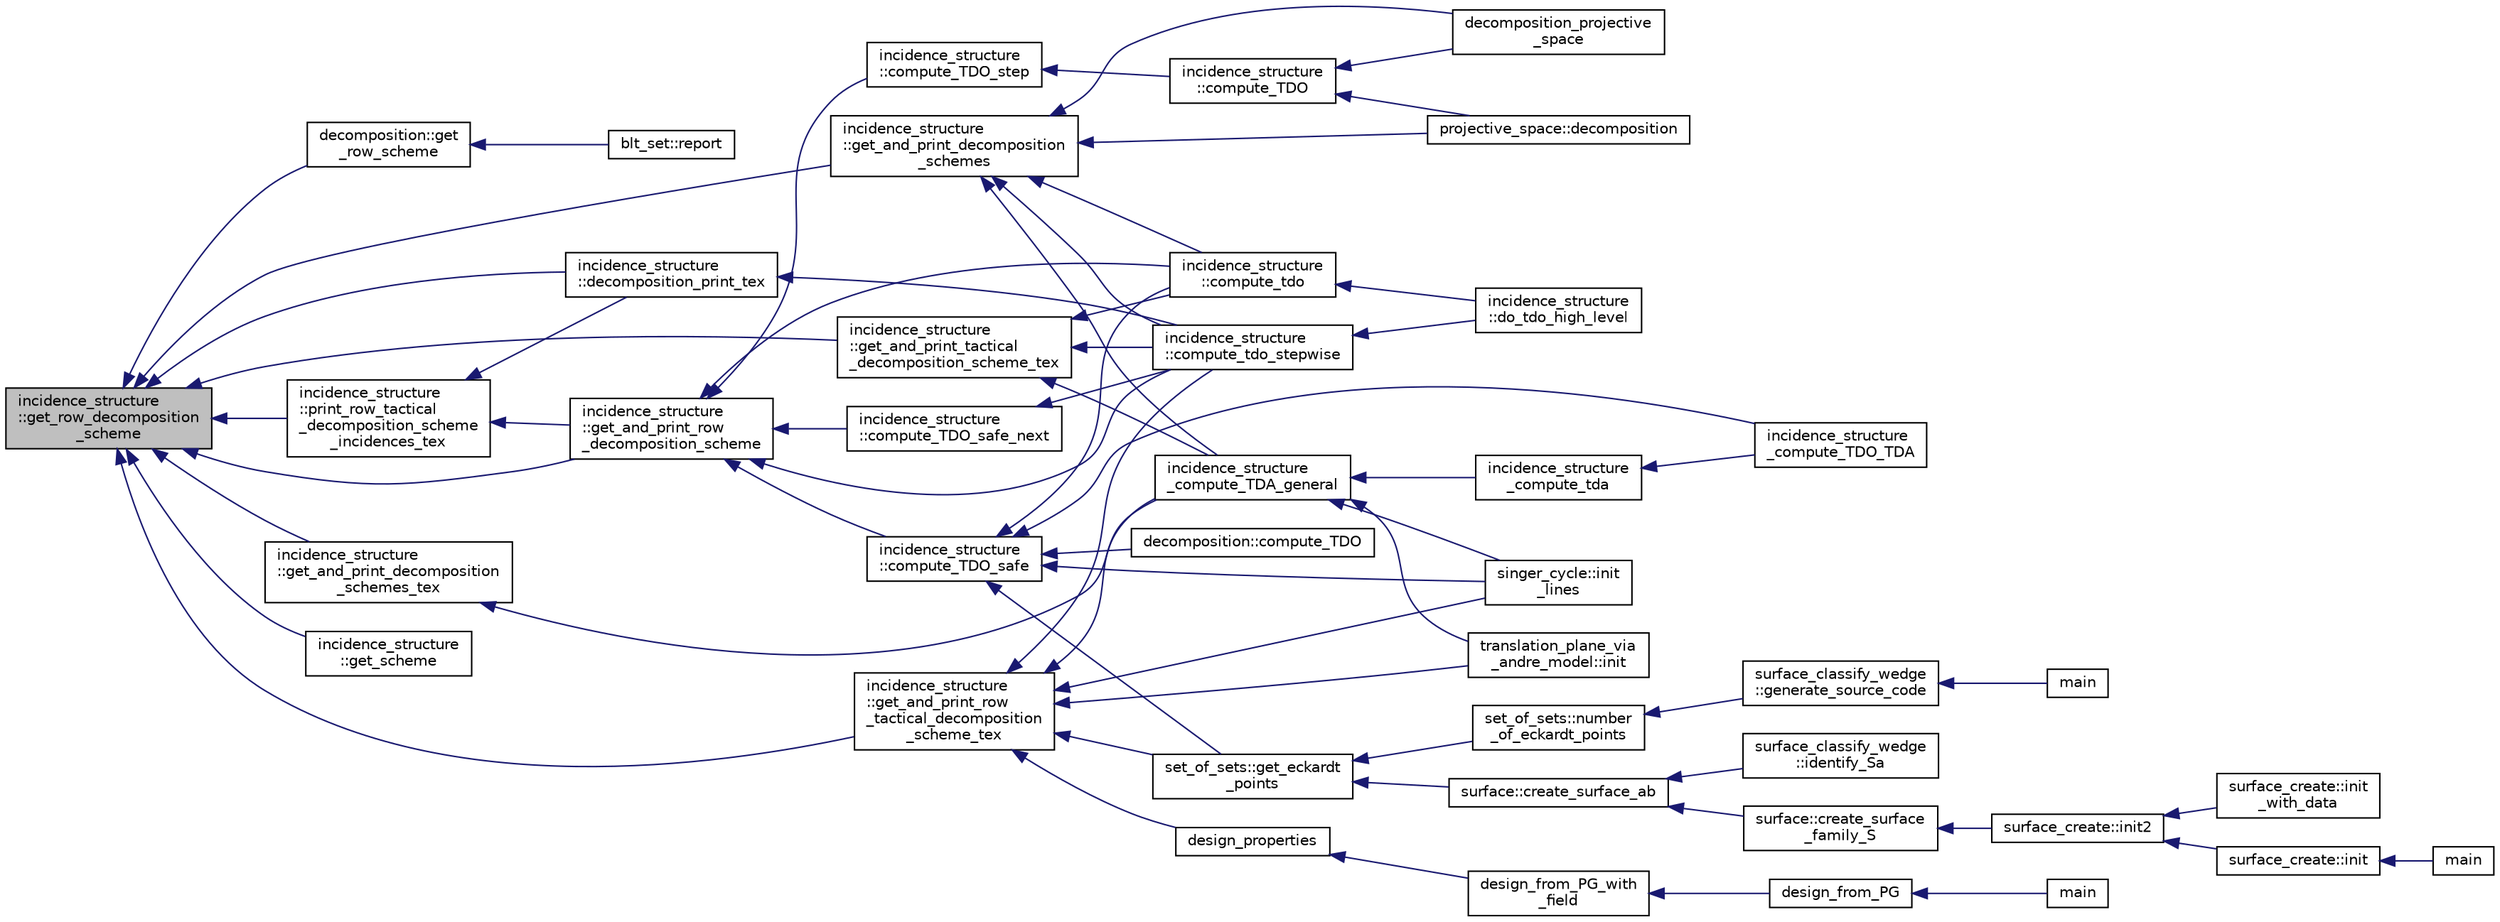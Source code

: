 digraph "incidence_structure::get_row_decomposition_scheme"
{
  edge [fontname="Helvetica",fontsize="10",labelfontname="Helvetica",labelfontsize="10"];
  node [fontname="Helvetica",fontsize="10",shape=record];
  rankdir="LR";
  Node4731 [label="incidence_structure\l::get_row_decomposition\l_scheme",height=0.2,width=0.4,color="black", fillcolor="grey75", style="filled", fontcolor="black"];
  Node4731 -> Node4732 [dir="back",color="midnightblue",fontsize="10",style="solid",fontname="Helvetica"];
  Node4732 [label="decomposition::get\l_row_scheme",height=0.2,width=0.4,color="black", fillcolor="white", style="filled",URL="$d3/d2b/classdecomposition.html#acdb57cdc0c5b1b4692337a7a629f7113"];
  Node4732 -> Node4733 [dir="back",color="midnightblue",fontsize="10",style="solid",fontname="Helvetica"];
  Node4733 [label="blt_set::report",height=0.2,width=0.4,color="black", fillcolor="white", style="filled",URL="$d1/d3d/classblt__set.html#a6b19f88bd2b92ebfba7e7c362eb9065c"];
  Node4731 -> Node4734 [dir="back",color="midnightblue",fontsize="10",style="solid",fontname="Helvetica"];
  Node4734 [label="incidence_structure\l::print_row_tactical\l_decomposition_scheme\l_incidences_tex",height=0.2,width=0.4,color="black", fillcolor="white", style="filled",URL="$da/d8a/classincidence__structure.html#a23279d5c98b702de05171c245d5375fa"];
  Node4734 -> Node4735 [dir="back",color="midnightblue",fontsize="10",style="solid",fontname="Helvetica"];
  Node4735 [label="incidence_structure\l::get_and_print_row\l_decomposition_scheme",height=0.2,width=0.4,color="black", fillcolor="white", style="filled",URL="$da/d8a/classincidence__structure.html#a4a1e589bb5c47fb2d98fdb561b669dcf"];
  Node4735 -> Node4736 [dir="back",color="midnightblue",fontsize="10",style="solid",fontname="Helvetica"];
  Node4736 [label="incidence_structure\l::compute_TDO_safe_next",height=0.2,width=0.4,color="black", fillcolor="white", style="filled",URL="$da/d8a/classincidence__structure.html#a7c315a348fc6bed0f8642767cc9cd7d1"];
  Node4736 -> Node4737 [dir="back",color="midnightblue",fontsize="10",style="solid",fontname="Helvetica"];
  Node4737 [label="incidence_structure\l::compute_tdo_stepwise",height=0.2,width=0.4,color="black", fillcolor="white", style="filled",URL="$da/d8a/classincidence__structure.html#a91a7039b74c96b39bcd084b02181f191"];
  Node4737 -> Node4738 [dir="back",color="midnightblue",fontsize="10",style="solid",fontname="Helvetica"];
  Node4738 [label="incidence_structure\l::do_tdo_high_level",height=0.2,width=0.4,color="black", fillcolor="white", style="filled",URL="$da/d8a/classincidence__structure.html#a8840e820448ad980279f244a90888b77"];
  Node4735 -> Node4739 [dir="back",color="midnightblue",fontsize="10",style="solid",fontname="Helvetica"];
  Node4739 [label="incidence_structure\l::compute_TDO_safe",height=0.2,width=0.4,color="black", fillcolor="white", style="filled",URL="$da/d8a/classincidence__structure.html#ab1409e71c4b6855e49edfd3526644202"];
  Node4739 -> Node4740 [dir="back",color="midnightblue",fontsize="10",style="solid",fontname="Helvetica"];
  Node4740 [label="set_of_sets::get_eckardt\l_points",height=0.2,width=0.4,color="black", fillcolor="white", style="filled",URL="$da/dd6/classset__of__sets.html#af6713e71ef5a1b7cc7892d78900166c4"];
  Node4740 -> Node4741 [dir="back",color="midnightblue",fontsize="10",style="solid",fontname="Helvetica"];
  Node4741 [label="set_of_sets::number\l_of_eckardt_points",height=0.2,width=0.4,color="black", fillcolor="white", style="filled",URL="$da/dd6/classset__of__sets.html#acf1d8689cc8ef9c4987d86c78be68302"];
  Node4741 -> Node4742 [dir="back",color="midnightblue",fontsize="10",style="solid",fontname="Helvetica"];
  Node4742 [label="surface_classify_wedge\l::generate_source_code",height=0.2,width=0.4,color="black", fillcolor="white", style="filled",URL="$d7/d5c/classsurface__classify__wedge.html#a4cb31d5e7747571177fbdedf79631fd9"];
  Node4742 -> Node4743 [dir="back",color="midnightblue",fontsize="10",style="solid",fontname="Helvetica"];
  Node4743 [label="main",height=0.2,width=0.4,color="black", fillcolor="white", style="filled",URL="$df/df8/surface__classify_8_c.html#a217dbf8b442f20279ea00b898af96f52"];
  Node4740 -> Node4744 [dir="back",color="midnightblue",fontsize="10",style="solid",fontname="Helvetica"];
  Node4744 [label="surface::create_surface_ab",height=0.2,width=0.4,color="black", fillcolor="white", style="filled",URL="$d5/d88/classsurface.html#a9e0834d9fd3ea14957df1944ac40c847"];
  Node4744 -> Node4745 [dir="back",color="midnightblue",fontsize="10",style="solid",fontname="Helvetica"];
  Node4745 [label="surface::create_surface\l_family_S",height=0.2,width=0.4,color="black", fillcolor="white", style="filled",URL="$d5/d88/classsurface.html#a820199c4eab279fad1085a308550fa8f"];
  Node4745 -> Node4746 [dir="back",color="midnightblue",fontsize="10",style="solid",fontname="Helvetica"];
  Node4746 [label="surface_create::init2",height=0.2,width=0.4,color="black", fillcolor="white", style="filled",URL="$de/da4/classsurface__create.html#a0d600640f7dd62d5a6c36443effdab59"];
  Node4746 -> Node4747 [dir="back",color="midnightblue",fontsize="10",style="solid",fontname="Helvetica"];
  Node4747 [label="surface_create::init\l_with_data",height=0.2,width=0.4,color="black", fillcolor="white", style="filled",URL="$de/da4/classsurface__create.html#a9226f687139676532adb1aa971fbade2"];
  Node4746 -> Node4748 [dir="back",color="midnightblue",fontsize="10",style="solid",fontname="Helvetica"];
  Node4748 [label="surface_create::init",height=0.2,width=0.4,color="black", fillcolor="white", style="filled",URL="$de/da4/classsurface__create.html#ab0db5c12825f778e3caf8aa4da02eb06"];
  Node4748 -> Node4749 [dir="back",color="midnightblue",fontsize="10",style="solid",fontname="Helvetica"];
  Node4749 [label="main",height=0.2,width=0.4,color="black", fillcolor="white", style="filled",URL="$d2/dfa/create__surface__main_8_c.html#a217dbf8b442f20279ea00b898af96f52"];
  Node4744 -> Node4750 [dir="back",color="midnightblue",fontsize="10",style="solid",fontname="Helvetica"];
  Node4750 [label="surface_classify_wedge\l::identify_Sa",height=0.2,width=0.4,color="black", fillcolor="white", style="filled",URL="$d7/d5c/classsurface__classify__wedge.html#a8fdc22ea1850bd4da28ace84adb055a6"];
  Node4739 -> Node4751 [dir="back",color="midnightblue",fontsize="10",style="solid",fontname="Helvetica"];
  Node4751 [label="decomposition::compute_TDO",height=0.2,width=0.4,color="black", fillcolor="white", style="filled",URL="$d3/d2b/classdecomposition.html#acde2ae0342c89d2ba817ecdc98813cbe"];
  Node4739 -> Node4752 [dir="back",color="midnightblue",fontsize="10",style="solid",fontname="Helvetica"];
  Node4752 [label="incidence_structure\l::compute_tdo",height=0.2,width=0.4,color="black", fillcolor="white", style="filled",URL="$da/d8a/classincidence__structure.html#a74cfa0336bdb1b0d0eace43f330a2b0f"];
  Node4752 -> Node4738 [dir="back",color="midnightblue",fontsize="10",style="solid",fontname="Helvetica"];
  Node4739 -> Node4753 [dir="back",color="midnightblue",fontsize="10",style="solid",fontname="Helvetica"];
  Node4753 [label="incidence_structure\l_compute_TDO_TDA",height=0.2,width=0.4,color="black", fillcolor="white", style="filled",URL="$df/d74/tl__geometry_8h.html#a63d0e7a207e173b92c0e560df4d8e980"];
  Node4739 -> Node4754 [dir="back",color="midnightblue",fontsize="10",style="solid",fontname="Helvetica"];
  Node4754 [label="singer_cycle::init\l_lines",height=0.2,width=0.4,color="black", fillcolor="white", style="filled",URL="$d8/d13/classsinger__cycle.html#a817cbf613596d5db2cf5e926db8fa328"];
  Node4735 -> Node4755 [dir="back",color="midnightblue",fontsize="10",style="solid",fontname="Helvetica"];
  Node4755 [label="incidence_structure\l::compute_TDO_step",height=0.2,width=0.4,color="black", fillcolor="white", style="filled",URL="$da/d8a/classincidence__structure.html#a6175accaa64033df34d722c594a8b827"];
  Node4755 -> Node4756 [dir="back",color="midnightblue",fontsize="10",style="solid",fontname="Helvetica"];
  Node4756 [label="incidence_structure\l::compute_TDO",height=0.2,width=0.4,color="black", fillcolor="white", style="filled",URL="$da/d8a/classincidence__structure.html#a617e41f176be4a8d522036666342f65e"];
  Node4756 -> Node4757 [dir="back",color="midnightblue",fontsize="10",style="solid",fontname="Helvetica"];
  Node4757 [label="decomposition_projective\l_space",height=0.2,width=0.4,color="black", fillcolor="white", style="filled",URL="$df/d74/tl__geometry_8h.html#a82c6b40b3138e3e5bae2299d49680ac1"];
  Node4756 -> Node4758 [dir="back",color="midnightblue",fontsize="10",style="solid",fontname="Helvetica"];
  Node4758 [label="projective_space::decomposition",height=0.2,width=0.4,color="black", fillcolor="white", style="filled",URL="$d2/d17/classprojective__space.html#ae060ee525e7a974bce04d78be7f6dd51"];
  Node4735 -> Node4752 [dir="back",color="midnightblue",fontsize="10",style="solid",fontname="Helvetica"];
  Node4735 -> Node4737 [dir="back",color="midnightblue",fontsize="10",style="solid",fontname="Helvetica"];
  Node4734 -> Node4759 [dir="back",color="midnightblue",fontsize="10",style="solid",fontname="Helvetica"];
  Node4759 [label="incidence_structure\l::decomposition_print_tex",height=0.2,width=0.4,color="black", fillcolor="white", style="filled",URL="$da/d8a/classincidence__structure.html#ada3fae9fd1819b36e6bfe18dedd01e6a"];
  Node4759 -> Node4737 [dir="back",color="midnightblue",fontsize="10",style="solid",fontname="Helvetica"];
  Node4731 -> Node4735 [dir="back",color="midnightblue",fontsize="10",style="solid",fontname="Helvetica"];
  Node4731 -> Node4760 [dir="back",color="midnightblue",fontsize="10",style="solid",fontname="Helvetica"];
  Node4760 [label="incidence_structure\l::get_and_print_decomposition\l_schemes",height=0.2,width=0.4,color="black", fillcolor="white", style="filled",URL="$da/d8a/classincidence__structure.html#a95766a2ffb220bae98b60ed3c91bce9a"];
  Node4760 -> Node4757 [dir="back",color="midnightblue",fontsize="10",style="solid",fontname="Helvetica"];
  Node4760 -> Node4752 [dir="back",color="midnightblue",fontsize="10",style="solid",fontname="Helvetica"];
  Node4760 -> Node4737 [dir="back",color="midnightblue",fontsize="10",style="solid",fontname="Helvetica"];
  Node4760 -> Node4761 [dir="back",color="midnightblue",fontsize="10",style="solid",fontname="Helvetica"];
  Node4761 [label="incidence_structure\l_compute_TDA_general",height=0.2,width=0.4,color="black", fillcolor="white", style="filled",URL="$df/d74/tl__geometry_8h.html#a21ab759f6e646f3fe703c17f39361448"];
  Node4761 -> Node4762 [dir="back",color="midnightblue",fontsize="10",style="solid",fontname="Helvetica"];
  Node4762 [label="incidence_structure\l_compute_tda",height=0.2,width=0.4,color="black", fillcolor="white", style="filled",URL="$df/d74/tl__geometry_8h.html#ab3a7584f120bbaf752a5bd831d3ebf72"];
  Node4762 -> Node4753 [dir="back",color="midnightblue",fontsize="10",style="solid",fontname="Helvetica"];
  Node4761 -> Node4754 [dir="back",color="midnightblue",fontsize="10",style="solid",fontname="Helvetica"];
  Node4761 -> Node4763 [dir="back",color="midnightblue",fontsize="10",style="solid",fontname="Helvetica"];
  Node4763 [label="translation_plane_via\l_andre_model::init",height=0.2,width=0.4,color="black", fillcolor="white", style="filled",URL="$d1/dcc/classtranslation__plane__via__andre__model.html#adb424599de168ade331979a9218ee07b"];
  Node4760 -> Node4758 [dir="back",color="midnightblue",fontsize="10",style="solid",fontname="Helvetica"];
  Node4731 -> Node4764 [dir="back",color="midnightblue",fontsize="10",style="solid",fontname="Helvetica"];
  Node4764 [label="incidence_structure\l::get_and_print_decomposition\l_schemes_tex",height=0.2,width=0.4,color="black", fillcolor="white", style="filled",URL="$da/d8a/classincidence__structure.html#a2a9844501c86ee7588a64227cc6867e5"];
  Node4764 -> Node4761 [dir="back",color="midnightblue",fontsize="10",style="solid",fontname="Helvetica"];
  Node4731 -> Node4765 [dir="back",color="midnightblue",fontsize="10",style="solid",fontname="Helvetica"];
  Node4765 [label="incidence_structure\l::get_and_print_tactical\l_decomposition_scheme_tex",height=0.2,width=0.4,color="black", fillcolor="white", style="filled",URL="$da/d8a/classincidence__structure.html#a88a5db2769f6529b86c1ee250ceed24d"];
  Node4765 -> Node4752 [dir="back",color="midnightblue",fontsize="10",style="solid",fontname="Helvetica"];
  Node4765 -> Node4737 [dir="back",color="midnightblue",fontsize="10",style="solid",fontname="Helvetica"];
  Node4765 -> Node4761 [dir="back",color="midnightblue",fontsize="10",style="solid",fontname="Helvetica"];
  Node4731 -> Node4766 [dir="back",color="midnightblue",fontsize="10",style="solid",fontname="Helvetica"];
  Node4766 [label="incidence_structure\l::get_scheme",height=0.2,width=0.4,color="black", fillcolor="white", style="filled",URL="$da/d8a/classincidence__structure.html#a13191a7c41cd54c5a453e82395893ad9"];
  Node4731 -> Node4767 [dir="back",color="midnightblue",fontsize="10",style="solid",fontname="Helvetica"];
  Node4767 [label="incidence_structure\l::get_and_print_row\l_tactical_decomposition\l_scheme_tex",height=0.2,width=0.4,color="black", fillcolor="white", style="filled",URL="$da/d8a/classincidence__structure.html#a93bcc4c9c4ebb9635a60b2c5df9c43b0"];
  Node4767 -> Node4768 [dir="back",color="midnightblue",fontsize="10",style="solid",fontname="Helvetica"];
  Node4768 [label="design_properties",height=0.2,width=0.4,color="black", fillcolor="white", style="filled",URL="$d9/dc2/apps_2combinatorics_2design_8_c.html#a7d7aac893d68b4a25d1ab91b57ae2af1"];
  Node4768 -> Node4769 [dir="back",color="midnightblue",fontsize="10",style="solid",fontname="Helvetica"];
  Node4769 [label="design_from_PG_with\l_field",height=0.2,width=0.4,color="black", fillcolor="white", style="filled",URL="$d9/dc2/apps_2combinatorics_2design_8_c.html#a5d0ddbe05228e631bc5fc469bc9ba6dd"];
  Node4769 -> Node4770 [dir="back",color="midnightblue",fontsize="10",style="solid",fontname="Helvetica"];
  Node4770 [label="design_from_PG",height=0.2,width=0.4,color="black", fillcolor="white", style="filled",URL="$d9/dc2/apps_2combinatorics_2design_8_c.html#aaac4564bcb168115351dacf8aefd1001"];
  Node4770 -> Node4771 [dir="back",color="midnightblue",fontsize="10",style="solid",fontname="Helvetica"];
  Node4771 [label="main",height=0.2,width=0.4,color="black", fillcolor="white", style="filled",URL="$d9/dc2/apps_2combinatorics_2design_8_c.html#a217dbf8b442f20279ea00b898af96f52"];
  Node4767 -> Node4740 [dir="back",color="midnightblue",fontsize="10",style="solid",fontname="Helvetica"];
  Node4767 -> Node4737 [dir="back",color="midnightblue",fontsize="10",style="solid",fontname="Helvetica"];
  Node4767 -> Node4761 [dir="back",color="midnightblue",fontsize="10",style="solid",fontname="Helvetica"];
  Node4767 -> Node4754 [dir="back",color="midnightblue",fontsize="10",style="solid",fontname="Helvetica"];
  Node4767 -> Node4763 [dir="back",color="midnightblue",fontsize="10",style="solid",fontname="Helvetica"];
  Node4731 -> Node4759 [dir="back",color="midnightblue",fontsize="10",style="solid",fontname="Helvetica"];
}
